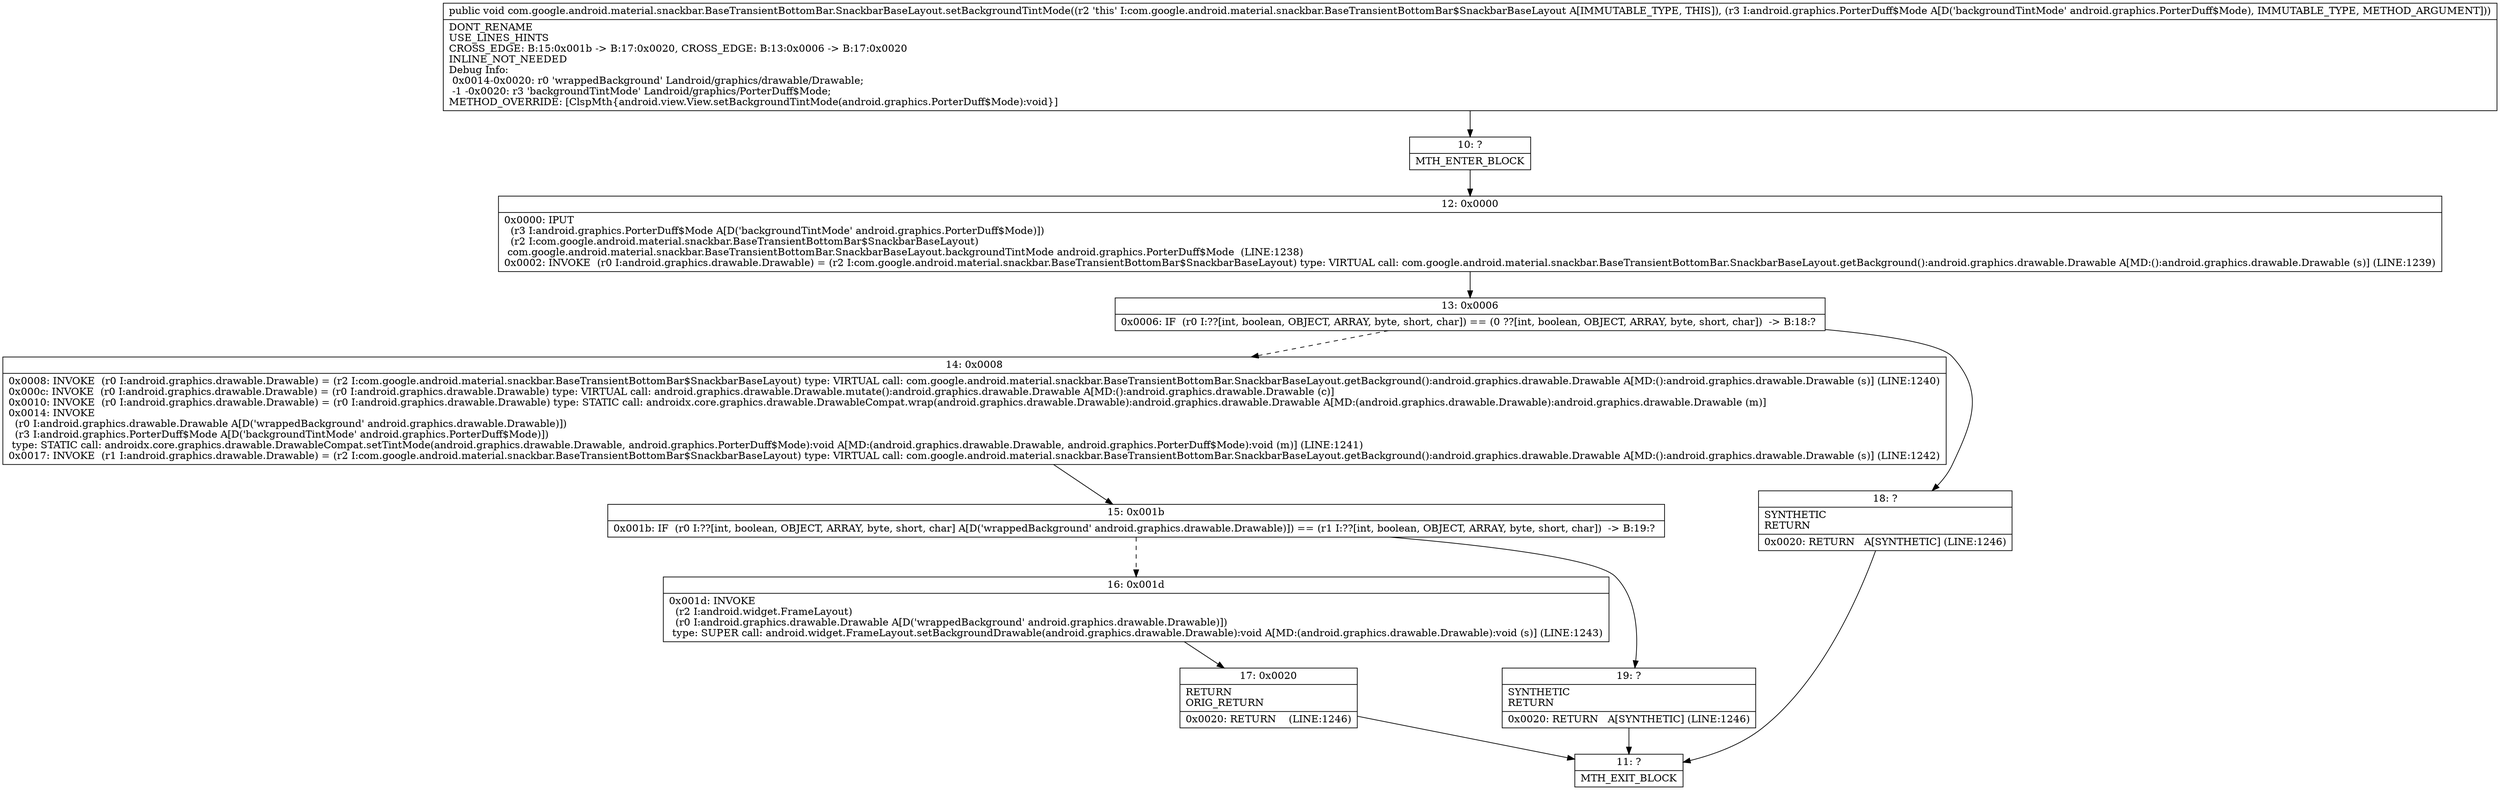 digraph "CFG forcom.google.android.material.snackbar.BaseTransientBottomBar.SnackbarBaseLayout.setBackgroundTintMode(Landroid\/graphics\/PorterDuff$Mode;)V" {
Node_10 [shape=record,label="{10\:\ ?|MTH_ENTER_BLOCK\l}"];
Node_12 [shape=record,label="{12\:\ 0x0000|0x0000: IPUT  \l  (r3 I:android.graphics.PorterDuff$Mode A[D('backgroundTintMode' android.graphics.PorterDuff$Mode)])\l  (r2 I:com.google.android.material.snackbar.BaseTransientBottomBar$SnackbarBaseLayout)\l com.google.android.material.snackbar.BaseTransientBottomBar.SnackbarBaseLayout.backgroundTintMode android.graphics.PorterDuff$Mode  (LINE:1238)\l0x0002: INVOKE  (r0 I:android.graphics.drawable.Drawable) = (r2 I:com.google.android.material.snackbar.BaseTransientBottomBar$SnackbarBaseLayout) type: VIRTUAL call: com.google.android.material.snackbar.BaseTransientBottomBar.SnackbarBaseLayout.getBackground():android.graphics.drawable.Drawable A[MD:():android.graphics.drawable.Drawable (s)] (LINE:1239)\l}"];
Node_13 [shape=record,label="{13\:\ 0x0006|0x0006: IF  (r0 I:??[int, boolean, OBJECT, ARRAY, byte, short, char]) == (0 ??[int, boolean, OBJECT, ARRAY, byte, short, char])  \-\> B:18:? \l}"];
Node_14 [shape=record,label="{14\:\ 0x0008|0x0008: INVOKE  (r0 I:android.graphics.drawable.Drawable) = (r2 I:com.google.android.material.snackbar.BaseTransientBottomBar$SnackbarBaseLayout) type: VIRTUAL call: com.google.android.material.snackbar.BaseTransientBottomBar.SnackbarBaseLayout.getBackground():android.graphics.drawable.Drawable A[MD:():android.graphics.drawable.Drawable (s)] (LINE:1240)\l0x000c: INVOKE  (r0 I:android.graphics.drawable.Drawable) = (r0 I:android.graphics.drawable.Drawable) type: VIRTUAL call: android.graphics.drawable.Drawable.mutate():android.graphics.drawable.Drawable A[MD:():android.graphics.drawable.Drawable (c)]\l0x0010: INVOKE  (r0 I:android.graphics.drawable.Drawable) = (r0 I:android.graphics.drawable.Drawable) type: STATIC call: androidx.core.graphics.drawable.DrawableCompat.wrap(android.graphics.drawable.Drawable):android.graphics.drawable.Drawable A[MD:(android.graphics.drawable.Drawable):android.graphics.drawable.Drawable (m)]\l0x0014: INVOKE  \l  (r0 I:android.graphics.drawable.Drawable A[D('wrappedBackground' android.graphics.drawable.Drawable)])\l  (r3 I:android.graphics.PorterDuff$Mode A[D('backgroundTintMode' android.graphics.PorterDuff$Mode)])\l type: STATIC call: androidx.core.graphics.drawable.DrawableCompat.setTintMode(android.graphics.drawable.Drawable, android.graphics.PorterDuff$Mode):void A[MD:(android.graphics.drawable.Drawable, android.graphics.PorterDuff$Mode):void (m)] (LINE:1241)\l0x0017: INVOKE  (r1 I:android.graphics.drawable.Drawable) = (r2 I:com.google.android.material.snackbar.BaseTransientBottomBar$SnackbarBaseLayout) type: VIRTUAL call: com.google.android.material.snackbar.BaseTransientBottomBar.SnackbarBaseLayout.getBackground():android.graphics.drawable.Drawable A[MD:():android.graphics.drawable.Drawable (s)] (LINE:1242)\l}"];
Node_15 [shape=record,label="{15\:\ 0x001b|0x001b: IF  (r0 I:??[int, boolean, OBJECT, ARRAY, byte, short, char] A[D('wrappedBackground' android.graphics.drawable.Drawable)]) == (r1 I:??[int, boolean, OBJECT, ARRAY, byte, short, char])  \-\> B:19:? \l}"];
Node_16 [shape=record,label="{16\:\ 0x001d|0x001d: INVOKE  \l  (r2 I:android.widget.FrameLayout)\l  (r0 I:android.graphics.drawable.Drawable A[D('wrappedBackground' android.graphics.drawable.Drawable)])\l type: SUPER call: android.widget.FrameLayout.setBackgroundDrawable(android.graphics.drawable.Drawable):void A[MD:(android.graphics.drawable.Drawable):void (s)] (LINE:1243)\l}"];
Node_17 [shape=record,label="{17\:\ 0x0020|RETURN\lORIG_RETURN\l|0x0020: RETURN    (LINE:1246)\l}"];
Node_11 [shape=record,label="{11\:\ ?|MTH_EXIT_BLOCK\l}"];
Node_19 [shape=record,label="{19\:\ ?|SYNTHETIC\lRETURN\l|0x0020: RETURN   A[SYNTHETIC] (LINE:1246)\l}"];
Node_18 [shape=record,label="{18\:\ ?|SYNTHETIC\lRETURN\l|0x0020: RETURN   A[SYNTHETIC] (LINE:1246)\l}"];
MethodNode[shape=record,label="{public void com.google.android.material.snackbar.BaseTransientBottomBar.SnackbarBaseLayout.setBackgroundTintMode((r2 'this' I:com.google.android.material.snackbar.BaseTransientBottomBar$SnackbarBaseLayout A[IMMUTABLE_TYPE, THIS]), (r3 I:android.graphics.PorterDuff$Mode A[D('backgroundTintMode' android.graphics.PorterDuff$Mode), IMMUTABLE_TYPE, METHOD_ARGUMENT]))  | DONT_RENAME\lUSE_LINES_HINTS\lCROSS_EDGE: B:15:0x001b \-\> B:17:0x0020, CROSS_EDGE: B:13:0x0006 \-\> B:17:0x0020\lINLINE_NOT_NEEDED\lDebug Info:\l  0x0014\-0x0020: r0 'wrappedBackground' Landroid\/graphics\/drawable\/Drawable;\l  \-1 \-0x0020: r3 'backgroundTintMode' Landroid\/graphics\/PorterDuff$Mode;\lMETHOD_OVERRIDE: [ClspMth\{android.view.View.setBackgroundTintMode(android.graphics.PorterDuff$Mode):void\}]\l}"];
MethodNode -> Node_10;Node_10 -> Node_12;
Node_12 -> Node_13;
Node_13 -> Node_14[style=dashed];
Node_13 -> Node_18;
Node_14 -> Node_15;
Node_15 -> Node_16[style=dashed];
Node_15 -> Node_19;
Node_16 -> Node_17;
Node_17 -> Node_11;
Node_19 -> Node_11;
Node_18 -> Node_11;
}

